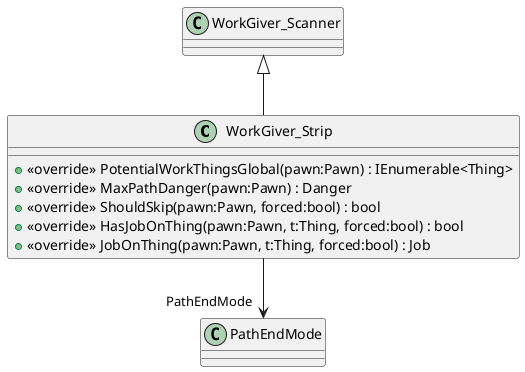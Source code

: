 @startuml
class WorkGiver_Strip {
    + <<override>> PotentialWorkThingsGlobal(pawn:Pawn) : IEnumerable<Thing>
    + <<override>> MaxPathDanger(pawn:Pawn) : Danger
    + <<override>> ShouldSkip(pawn:Pawn, forced:bool) : bool
    + <<override>> HasJobOnThing(pawn:Pawn, t:Thing, forced:bool) : bool
    + <<override>> JobOnThing(pawn:Pawn, t:Thing, forced:bool) : Job
}
WorkGiver_Scanner <|-- WorkGiver_Strip
WorkGiver_Strip --> "PathEndMode" PathEndMode
@enduml
